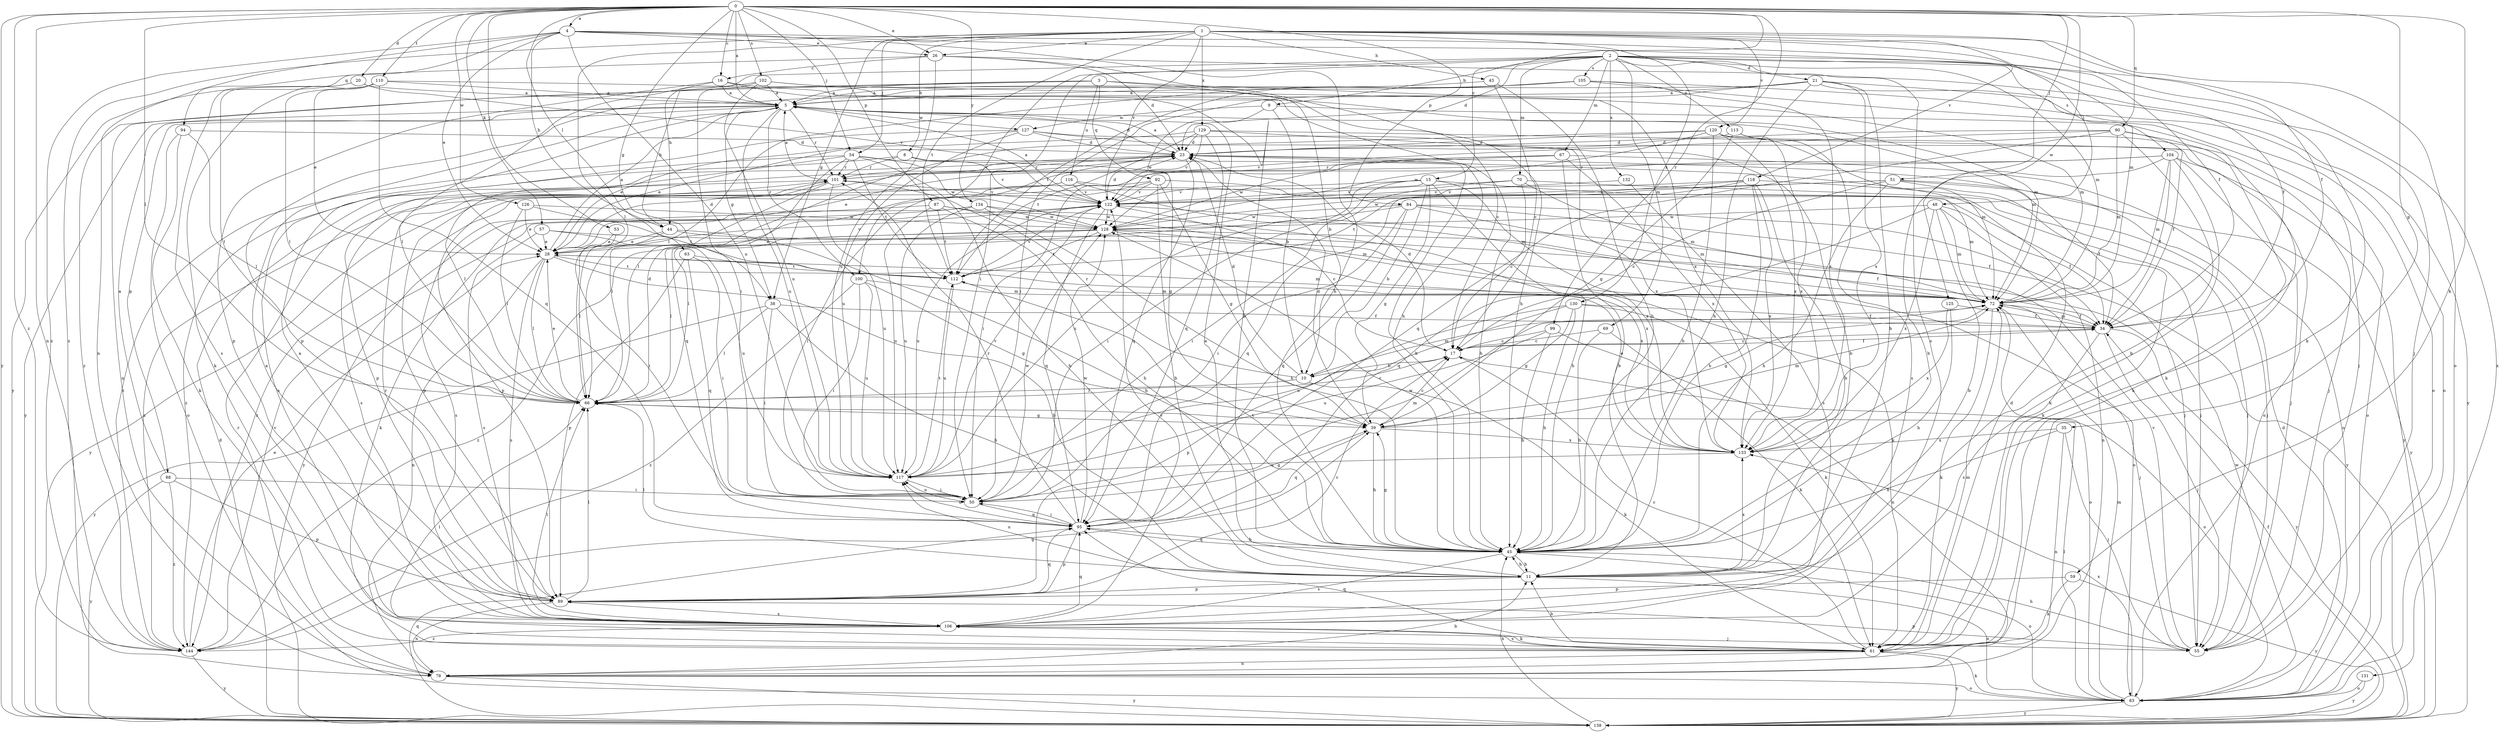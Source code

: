 strict digraph  {
0;
1;
2;
3;
4;
5;
8;
9;
10;
11;
15;
16;
17;
20;
21;
23;
26;
28;
34;
35;
38;
39;
43;
44;
45;
48;
50;
51;
53;
54;
55;
57;
59;
61;
63;
66;
67;
69;
70;
72;
78;
83;
84;
87;
88;
89;
90;
92;
94;
95;
99;
100;
101;
102;
104;
105;
106;
110;
112;
113;
116;
117;
118;
120;
122;
125;
126;
127;
128;
129;
130;
131;
132;
133;
134;
138;
144;
0 -> 4  [label=a];
0 -> 5  [label=a];
0 -> 15  [label=c];
0 -> 16  [label=c];
0 -> 20  [label=d];
0 -> 26  [label=e];
0 -> 35  [label=g];
0 -> 38  [label=g];
0 -> 51  [label=j];
0 -> 53  [label=j];
0 -> 54  [label=j];
0 -> 57  [label=k];
0 -> 59  [label=k];
0 -> 63  [label=l];
0 -> 66  [label=l];
0 -> 78  [label=n];
0 -> 84  [label=p];
0 -> 87  [label=p];
0 -> 90  [label=q];
0 -> 99  [label=r];
0 -> 102  [label=s];
0 -> 110  [label=t];
0 -> 125  [label=w];
0 -> 126  [label=w];
0 -> 134  [label=y];
0 -> 138  [label=y];
0 -> 144  [label=z];
1 -> 8  [label=b];
1 -> 26  [label=e];
1 -> 34  [label=f];
1 -> 38  [label=g];
1 -> 43  [label=h];
1 -> 48  [label=i];
1 -> 54  [label=j];
1 -> 61  [label=k];
1 -> 66  [label=l];
1 -> 83  [label=o];
1 -> 112  [label=t];
1 -> 118  [label=v];
1 -> 120  [label=v];
1 -> 122  [label=v];
1 -> 129  [label=x];
1 -> 130  [label=x];
1 -> 144  [label=z];
2 -> 9  [label=b];
2 -> 21  [label=d];
2 -> 23  [label=d];
2 -> 44  [label=h];
2 -> 50  [label=i];
2 -> 55  [label=j];
2 -> 67  [label=m];
2 -> 69  [label=m];
2 -> 70  [label=m];
2 -> 72  [label=m];
2 -> 100  [label=r];
2 -> 104  [label=s];
2 -> 105  [label=s];
2 -> 106  [label=s];
2 -> 113  [label=u];
2 -> 131  [label=x];
2 -> 132  [label=x];
3 -> 5  [label=a];
3 -> 10  [label=b];
3 -> 44  [label=h];
3 -> 92  [label=q];
3 -> 116  [label=u];
3 -> 133  [label=x];
3 -> 144  [label=z];
4 -> 26  [label=e];
4 -> 28  [label=e];
4 -> 34  [label=f];
4 -> 44  [label=h];
4 -> 45  [label=h];
4 -> 72  [label=m];
4 -> 78  [label=n];
4 -> 94  [label=q];
4 -> 117  [label=u];
4 -> 144  [label=z];
5 -> 23  [label=d];
5 -> 38  [label=g];
5 -> 72  [label=m];
5 -> 88  [label=p];
5 -> 100  [label=r];
5 -> 101  [label=r];
5 -> 117  [label=u];
5 -> 127  [label=w];
5 -> 138  [label=y];
8 -> 45  [label=h];
8 -> 101  [label=r];
8 -> 122  [label=v];
8 -> 144  [label=z];
9 -> 10  [label=b];
9 -> 61  [label=k];
9 -> 127  [label=w];
9 -> 128  [label=w];
10 -> 23  [label=d];
10 -> 61  [label=k];
10 -> 66  [label=l];
10 -> 72  [label=m];
10 -> 101  [label=r];
11 -> 5  [label=a];
11 -> 45  [label=h];
11 -> 66  [label=l];
11 -> 83  [label=o];
11 -> 89  [label=p];
11 -> 117  [label=u];
11 -> 133  [label=x];
15 -> 10  [label=b];
15 -> 39  [label=g];
15 -> 45  [label=h];
15 -> 50  [label=i];
15 -> 72  [label=m];
15 -> 117  [label=u];
15 -> 122  [label=v];
15 -> 133  [label=x];
15 -> 144  [label=z];
16 -> 5  [label=a];
16 -> 45  [label=h];
16 -> 66  [label=l];
16 -> 72  [label=m];
16 -> 89  [label=p];
17 -> 10  [label=b];
17 -> 23  [label=d];
17 -> 34  [label=f];
17 -> 83  [label=o];
20 -> 5  [label=a];
20 -> 66  [label=l];
20 -> 106  [label=s];
20 -> 122  [label=v];
21 -> 5  [label=a];
21 -> 11  [label=b];
21 -> 45  [label=h];
21 -> 50  [label=i];
21 -> 83  [label=o];
21 -> 89  [label=p];
21 -> 133  [label=x];
21 -> 138  [label=y];
23 -> 5  [label=a];
23 -> 45  [label=h];
23 -> 89  [label=p];
23 -> 95  [label=q];
23 -> 101  [label=r];
26 -> 16  [label=c];
26 -> 23  [label=d];
26 -> 34  [label=f];
26 -> 45  [label=h];
26 -> 117  [label=u];
26 -> 138  [label=y];
28 -> 5  [label=a];
28 -> 11  [label=b];
28 -> 23  [label=d];
28 -> 66  [label=l];
28 -> 72  [label=m];
28 -> 78  [label=n];
28 -> 106  [label=s];
28 -> 112  [label=t];
28 -> 122  [label=v];
34 -> 17  [label=c];
34 -> 55  [label=j];
34 -> 72  [label=m];
34 -> 106  [label=s];
34 -> 138  [label=y];
35 -> 45  [label=h];
35 -> 55  [label=j];
35 -> 78  [label=n];
35 -> 133  [label=x];
38 -> 11  [label=b];
38 -> 34  [label=f];
38 -> 50  [label=i];
38 -> 66  [label=l];
38 -> 138  [label=y];
39 -> 17  [label=c];
39 -> 23  [label=d];
39 -> 45  [label=h];
39 -> 72  [label=m];
39 -> 95  [label=q];
39 -> 133  [label=x];
43 -> 5  [label=a];
43 -> 17  [label=c];
43 -> 45  [label=h];
44 -> 28  [label=e];
44 -> 45  [label=h];
44 -> 66  [label=l];
44 -> 83  [label=o];
45 -> 11  [label=b];
45 -> 39  [label=g];
45 -> 83  [label=o];
45 -> 95  [label=q];
45 -> 106  [label=s];
45 -> 112  [label=t];
45 -> 128  [label=w];
48 -> 11  [label=b];
48 -> 34  [label=f];
48 -> 72  [label=m];
48 -> 78  [label=n];
48 -> 95  [label=q];
48 -> 128  [label=w];
48 -> 133  [label=x];
50 -> 39  [label=g];
50 -> 72  [label=m];
50 -> 95  [label=q];
50 -> 117  [label=u];
50 -> 128  [label=w];
51 -> 17  [label=c];
51 -> 34  [label=f];
51 -> 45  [label=h];
51 -> 61  [label=k];
51 -> 112  [label=t];
51 -> 122  [label=v];
51 -> 138  [label=y];
53 -> 28  [label=e];
53 -> 50  [label=i];
54 -> 11  [label=b];
54 -> 39  [label=g];
54 -> 66  [label=l];
54 -> 95  [label=q];
54 -> 101  [label=r];
54 -> 106  [label=s];
54 -> 112  [label=t];
54 -> 128  [label=w];
55 -> 45  [label=h];
55 -> 89  [label=p];
55 -> 122  [label=v];
57 -> 28  [label=e];
57 -> 34  [label=f];
57 -> 106  [label=s];
57 -> 117  [label=u];
59 -> 61  [label=k];
59 -> 89  [label=p];
59 -> 138  [label=y];
61 -> 11  [label=b];
61 -> 17  [label=c];
61 -> 23  [label=d];
61 -> 66  [label=l];
61 -> 72  [label=m];
61 -> 78  [label=n];
61 -> 95  [label=q];
61 -> 106  [label=s];
61 -> 138  [label=y];
63 -> 50  [label=i];
63 -> 89  [label=p];
63 -> 95  [label=q];
63 -> 112  [label=t];
66 -> 17  [label=c];
66 -> 23  [label=d];
66 -> 28  [label=e];
66 -> 39  [label=g];
67 -> 11  [label=b];
67 -> 50  [label=i];
67 -> 83  [label=o];
67 -> 101  [label=r];
67 -> 128  [label=w];
67 -> 133  [label=x];
69 -> 17  [label=c];
69 -> 45  [label=h];
69 -> 61  [label=k];
70 -> 17  [label=c];
70 -> 50  [label=i];
70 -> 55  [label=j];
70 -> 72  [label=m];
70 -> 122  [label=v];
72 -> 34  [label=f];
72 -> 39  [label=g];
72 -> 55  [label=j];
72 -> 61  [label=k];
72 -> 83  [label=o];
78 -> 11  [label=b];
78 -> 83  [label=o];
78 -> 101  [label=r];
78 -> 138  [label=y];
83 -> 23  [label=d];
83 -> 61  [label=k];
83 -> 66  [label=l];
83 -> 72  [label=m];
83 -> 128  [label=w];
83 -> 133  [label=x];
83 -> 138  [label=y];
84 -> 34  [label=f];
84 -> 50  [label=i];
84 -> 66  [label=l];
84 -> 72  [label=m];
84 -> 95  [label=q];
84 -> 128  [label=w];
84 -> 138  [label=y];
87 -> 45  [label=h];
87 -> 72  [label=m];
87 -> 106  [label=s];
87 -> 112  [label=t];
87 -> 117  [label=u];
87 -> 128  [label=w];
88 -> 5  [label=a];
88 -> 50  [label=i];
88 -> 89  [label=p];
88 -> 138  [label=y];
88 -> 144  [label=z];
89 -> 5  [label=a];
89 -> 17  [label=c];
89 -> 66  [label=l];
89 -> 78  [label=n];
89 -> 95  [label=q];
89 -> 101  [label=r];
89 -> 106  [label=s];
90 -> 11  [label=b];
90 -> 23  [label=d];
90 -> 34  [label=f];
90 -> 61  [label=k];
90 -> 72  [label=m];
90 -> 95  [label=q];
90 -> 122  [label=v];
92 -> 11  [label=b];
92 -> 39  [label=g];
92 -> 50  [label=i];
92 -> 55  [label=j];
92 -> 122  [label=v];
92 -> 138  [label=y];
94 -> 23  [label=d];
94 -> 61  [label=k];
94 -> 66  [label=l];
94 -> 83  [label=o];
95 -> 45  [label=h];
95 -> 50  [label=i];
95 -> 89  [label=p];
95 -> 101  [label=r];
95 -> 117  [label=u];
95 -> 128  [label=w];
99 -> 17  [label=c];
99 -> 45  [label=h];
99 -> 78  [label=n];
99 -> 117  [label=u];
100 -> 39  [label=g];
100 -> 50  [label=i];
100 -> 72  [label=m];
100 -> 117  [label=u];
100 -> 144  [label=z];
101 -> 5  [label=a];
101 -> 66  [label=l];
101 -> 89  [label=p];
101 -> 106  [label=s];
101 -> 117  [label=u];
101 -> 122  [label=v];
102 -> 5  [label=a];
102 -> 17  [label=c];
102 -> 50  [label=i];
102 -> 72  [label=m];
102 -> 78  [label=n];
102 -> 117  [label=u];
104 -> 28  [label=e];
104 -> 34  [label=f];
104 -> 45  [label=h];
104 -> 55  [label=j];
104 -> 61  [label=k];
104 -> 72  [label=m];
104 -> 101  [label=r];
104 -> 138  [label=y];
105 -> 5  [label=a];
105 -> 55  [label=j];
105 -> 66  [label=l];
105 -> 83  [label=o];
105 -> 112  [label=t];
105 -> 133  [label=x];
106 -> 5  [label=a];
106 -> 55  [label=j];
106 -> 61  [label=k];
106 -> 66  [label=l];
106 -> 95  [label=q];
106 -> 122  [label=v];
106 -> 144  [label=z];
110 -> 5  [label=a];
110 -> 28  [label=e];
110 -> 45  [label=h];
110 -> 61  [label=k];
110 -> 66  [label=l];
110 -> 95  [label=q];
112 -> 72  [label=m];
112 -> 117  [label=u];
112 -> 122  [label=v];
113 -> 23  [label=d];
113 -> 39  [label=g];
113 -> 106  [label=s];
113 -> 133  [label=x];
116 -> 55  [label=j];
116 -> 72  [label=m];
116 -> 89  [label=p];
116 -> 122  [label=v];
116 -> 144  [label=z];
117 -> 50  [label=i];
117 -> 112  [label=t];
117 -> 122  [label=v];
118 -> 11  [label=b];
118 -> 45  [label=h];
118 -> 55  [label=j];
118 -> 95  [label=q];
118 -> 122  [label=v];
118 -> 128  [label=w];
118 -> 133  [label=x];
120 -> 23  [label=d];
120 -> 45  [label=h];
120 -> 66  [label=l];
120 -> 72  [label=m];
120 -> 83  [label=o];
120 -> 128  [label=w];
120 -> 133  [label=x];
122 -> 5  [label=a];
122 -> 17  [label=c];
122 -> 23  [label=d];
122 -> 95  [label=q];
122 -> 117  [label=u];
122 -> 128  [label=w];
125 -> 34  [label=f];
125 -> 45  [label=h];
125 -> 133  [label=x];
126 -> 28  [label=e];
126 -> 66  [label=l];
126 -> 112  [label=t];
126 -> 128  [label=w];
127 -> 23  [label=d];
127 -> 28  [label=e];
127 -> 83  [label=o];
127 -> 117  [label=u];
127 -> 133  [label=x];
127 -> 144  [label=z];
128 -> 28  [label=e];
128 -> 61  [label=k];
128 -> 66  [label=l];
128 -> 112  [label=t];
128 -> 133  [label=x];
128 -> 144  [label=z];
129 -> 11  [label=b];
129 -> 23  [label=d];
129 -> 28  [label=e];
129 -> 55  [label=j];
129 -> 95  [label=q];
129 -> 112  [label=t];
129 -> 122  [label=v];
130 -> 34  [label=f];
130 -> 39  [label=g];
130 -> 45  [label=h];
130 -> 61  [label=k];
130 -> 89  [label=p];
130 -> 117  [label=u];
131 -> 83  [label=o];
131 -> 138  [label=y];
132 -> 106  [label=s];
132 -> 122  [label=v];
133 -> 28  [label=e];
133 -> 117  [label=u];
134 -> 45  [label=h];
134 -> 61  [label=k];
134 -> 117  [label=u];
134 -> 128  [label=w];
134 -> 133  [label=x];
134 -> 138  [label=y];
138 -> 23  [label=d];
138 -> 34  [label=f];
138 -> 45  [label=h];
138 -> 95  [label=q];
144 -> 28  [label=e];
144 -> 39  [label=g];
144 -> 122  [label=v];
144 -> 138  [label=y];
}
